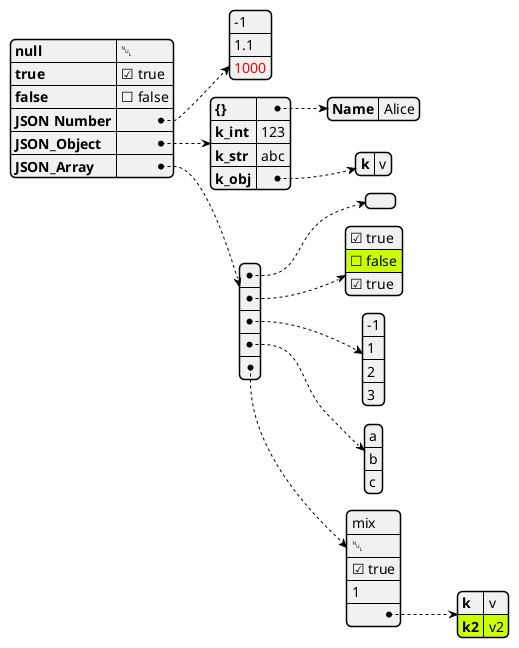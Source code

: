 @startjson
#highlight "JSON_Array" / "1" / "1"
#highlight "JSON_Array" / "4" / "4" / "k2"
{
    "null": null,
    "true": true,
    "false": false,
    "JSON Number": [-1,1.1,"<color:red>1000"],
    "JSON_Object": {
        "{}": {
            "Name": "Alice"
        },
        "k_int": 123,
        "k_str": "abc",
        "k_obj": {
            "k": "v"
        }
    },
    "JSON_Array": [
        [],
        [true, false, true],
        [-1, 1, 2, 3],
        ["a", "b", "c"],
        ["mix", null, true, 1, {"k": "v", "k2":"v2"}]
    ]
}
@endjson